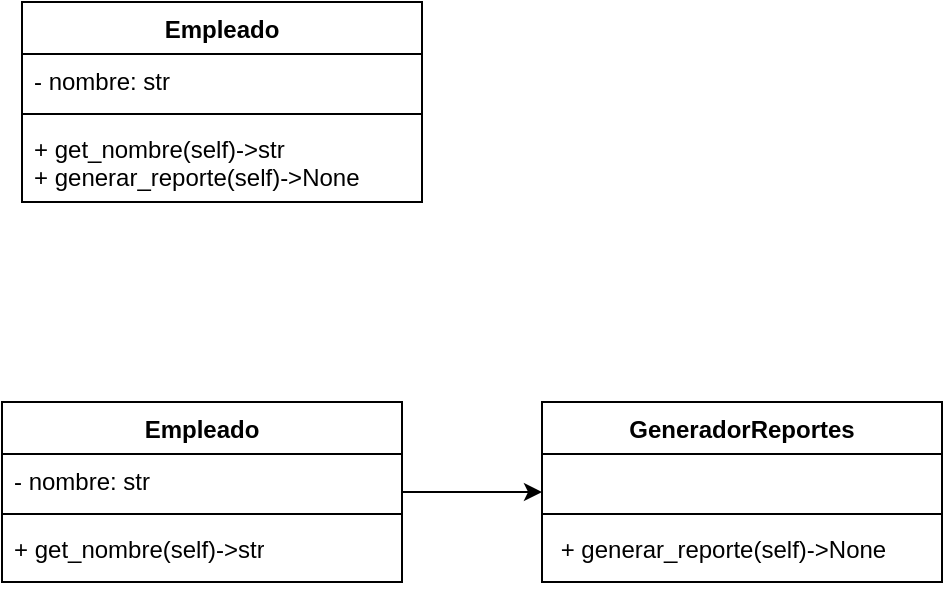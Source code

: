 <mxfile version="22.1.22" type="embed">
  <diagram name="Page-1" id="tbTDbrZqifYKG93AlSTv">
    <mxGraphModel dx="1147" dy="669" grid="1" gridSize="10" guides="1" tooltips="1" connect="1" arrows="1" fold="1" page="1" pageScale="1" pageWidth="850" pageHeight="1100" math="0" shadow="0">
      <root>
        <mxCell id="0" />
        <mxCell id="1" parent="0" />
        <mxCell id="kdcrsiTQsLKbmr25hT_a-2" value="Empleado" style="swimlane;fontStyle=1;align=center;verticalAlign=top;childLayout=stackLayout;horizontal=1;startSize=26;horizontalStack=0;resizeParent=1;resizeParentMax=0;resizeLast=0;collapsible=1;marginBottom=0;whiteSpace=wrap;html=1;" parent="1" vertex="1">
          <mxGeometry x="170" y="430" width="200" height="100" as="geometry" />
        </mxCell>
        <mxCell id="kdcrsiTQsLKbmr25hT_a-3" value="- nombre: str" style="text;strokeColor=none;fillColor=none;align=left;verticalAlign=top;spacingLeft=4;spacingRight=4;overflow=hidden;rotatable=0;points=[[0,0.5],[1,0.5]];portConstraint=eastwest;whiteSpace=wrap;html=1;" parent="kdcrsiTQsLKbmr25hT_a-2" vertex="1">
          <mxGeometry y="26" width="200" height="26" as="geometry" />
        </mxCell>
        <mxCell id="kdcrsiTQsLKbmr25hT_a-4" value="" style="line;strokeWidth=1;fillColor=none;align=left;verticalAlign=middle;spacingTop=-1;spacingLeft=3;spacingRight=3;rotatable=0;labelPosition=right;points=[];portConstraint=eastwest;strokeColor=inherit;" parent="kdcrsiTQsLKbmr25hT_a-2" vertex="1">
          <mxGeometry y="52" width="200" height="8" as="geometry" />
        </mxCell>
        <mxCell id="kdcrsiTQsLKbmr25hT_a-5" value="+ get_nombre(self)-&amp;gt;str&lt;div&gt;+ generar_reporte(self)-&amp;gt;None&lt;/div&gt;" style="text;strokeColor=none;fillColor=none;align=left;verticalAlign=top;spacingLeft=4;spacingRight=4;overflow=hidden;rotatable=0;points=[[0,0.5],[1,0.5]];portConstraint=eastwest;whiteSpace=wrap;html=1;" parent="kdcrsiTQsLKbmr25hT_a-2" vertex="1">
          <mxGeometry y="60" width="200" height="40" as="geometry" />
        </mxCell>
        <mxCell id="hCgur-JwGcsyllgYUGjZ-9" style="edgeStyle=orthogonalEdgeStyle;rounded=0;orthogonalLoop=1;jettySize=auto;html=1;" edge="1" parent="1" source="hCgur-JwGcsyllgYUGjZ-1" target="hCgur-JwGcsyllgYUGjZ-5">
          <mxGeometry relative="1" as="geometry" />
        </mxCell>
        <mxCell id="hCgur-JwGcsyllgYUGjZ-1" value="Empleado" style="swimlane;fontStyle=1;align=center;verticalAlign=top;childLayout=stackLayout;horizontal=1;startSize=26;horizontalStack=0;resizeParent=1;resizeParentMax=0;resizeLast=0;collapsible=1;marginBottom=0;whiteSpace=wrap;html=1;" vertex="1" parent="1">
          <mxGeometry x="160" y="630" width="200" height="90" as="geometry" />
        </mxCell>
        <mxCell id="hCgur-JwGcsyllgYUGjZ-2" value="- nombre: str" style="text;strokeColor=none;fillColor=none;align=left;verticalAlign=top;spacingLeft=4;spacingRight=4;overflow=hidden;rotatable=0;points=[[0,0.5],[1,0.5]];portConstraint=eastwest;whiteSpace=wrap;html=1;" vertex="1" parent="hCgur-JwGcsyllgYUGjZ-1">
          <mxGeometry y="26" width="200" height="26" as="geometry" />
        </mxCell>
        <mxCell id="hCgur-JwGcsyllgYUGjZ-3" value="" style="line;strokeWidth=1;fillColor=none;align=left;verticalAlign=middle;spacingTop=-1;spacingLeft=3;spacingRight=3;rotatable=0;labelPosition=right;points=[];portConstraint=eastwest;strokeColor=inherit;" vertex="1" parent="hCgur-JwGcsyllgYUGjZ-1">
          <mxGeometry y="52" width="200" height="8" as="geometry" />
        </mxCell>
        <mxCell id="hCgur-JwGcsyllgYUGjZ-4" value="+ get_nombre(self)-&amp;gt;str" style="text;strokeColor=none;fillColor=none;align=left;verticalAlign=top;spacingLeft=4;spacingRight=4;overflow=hidden;rotatable=0;points=[[0,0.5],[1,0.5]];portConstraint=eastwest;whiteSpace=wrap;html=1;" vertex="1" parent="hCgur-JwGcsyllgYUGjZ-1">
          <mxGeometry y="60" width="200" height="30" as="geometry" />
        </mxCell>
        <mxCell id="hCgur-JwGcsyllgYUGjZ-5" value="GeneradorReportes" style="swimlane;fontStyle=1;align=center;verticalAlign=top;childLayout=stackLayout;horizontal=1;startSize=26;horizontalStack=0;resizeParent=1;resizeParentMax=0;resizeLast=0;collapsible=1;marginBottom=0;whiteSpace=wrap;html=1;" vertex="1" parent="1">
          <mxGeometry x="430" y="630" width="200" height="90" as="geometry" />
        </mxCell>
        <mxCell id="hCgur-JwGcsyllgYUGjZ-6" value="&amp;nbsp;" style="text;strokeColor=none;fillColor=none;align=left;verticalAlign=top;spacingLeft=4;spacingRight=4;overflow=hidden;rotatable=0;points=[[0,0.5],[1,0.5]];portConstraint=eastwest;whiteSpace=wrap;html=1;" vertex="1" parent="hCgur-JwGcsyllgYUGjZ-5">
          <mxGeometry y="26" width="200" height="26" as="geometry" />
        </mxCell>
        <mxCell id="hCgur-JwGcsyllgYUGjZ-7" value="" style="line;strokeWidth=1;fillColor=none;align=left;verticalAlign=middle;spacingTop=-1;spacingLeft=3;spacingRight=3;rotatable=0;labelPosition=right;points=[];portConstraint=eastwest;strokeColor=inherit;" vertex="1" parent="hCgur-JwGcsyllgYUGjZ-5">
          <mxGeometry y="52" width="200" height="8" as="geometry" />
        </mxCell>
        <mxCell id="hCgur-JwGcsyllgYUGjZ-8" value="&lt;span style=&quot;background-color: initial;&quot;&gt;&amp;nbsp;+ generar_reporte(self)-&amp;gt;None&lt;/span&gt;" style="text;strokeColor=none;fillColor=none;align=left;verticalAlign=top;spacingLeft=4;spacingRight=4;overflow=hidden;rotatable=0;points=[[0,0.5],[1,0.5]];portConstraint=eastwest;whiteSpace=wrap;html=1;" vertex="1" parent="hCgur-JwGcsyllgYUGjZ-5">
          <mxGeometry y="60" width="200" height="30" as="geometry" />
        </mxCell>
      </root>
    </mxGraphModel>
  </diagram>
</mxfile>
